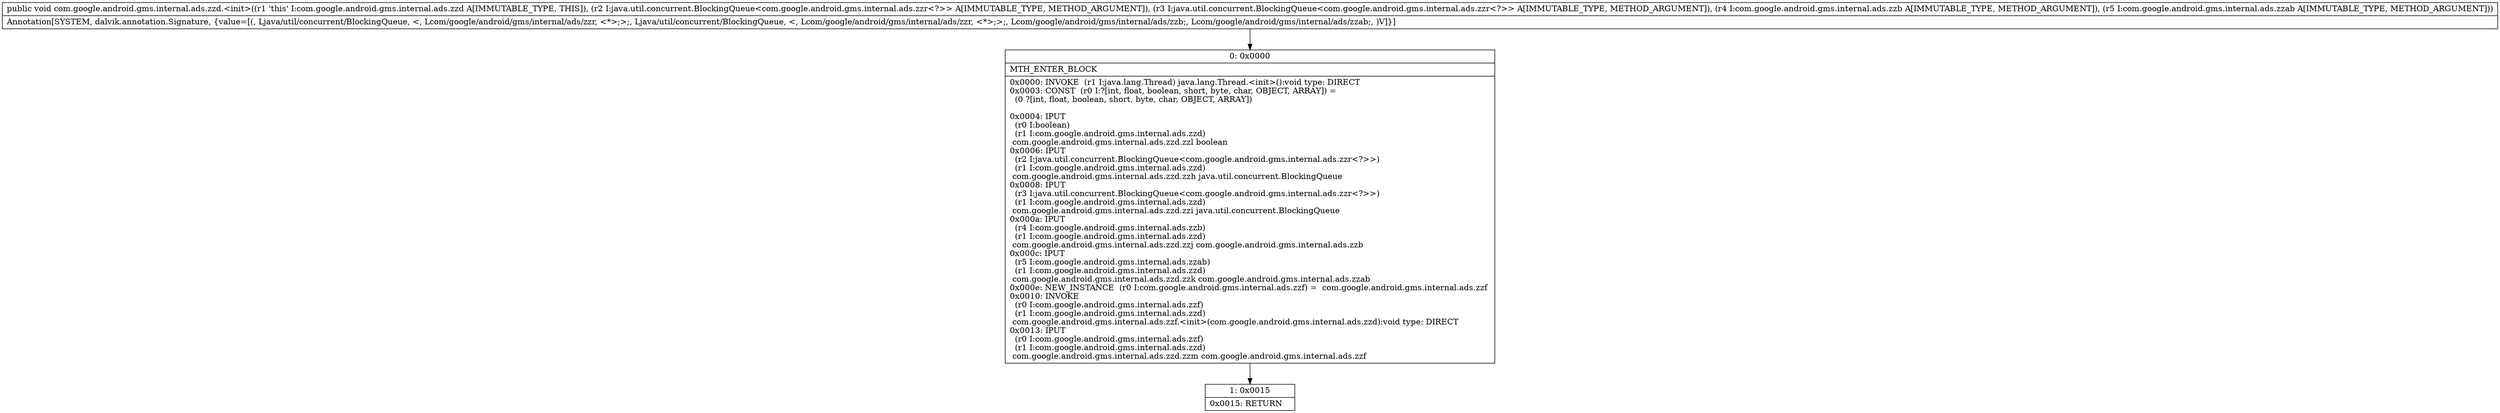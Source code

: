 digraph "CFG forcom.google.android.gms.internal.ads.zzd.\<init\>(Ljava\/util\/concurrent\/BlockingQueue;Ljava\/util\/concurrent\/BlockingQueue;Lcom\/google\/android\/gms\/internal\/ads\/zzb;Lcom\/google\/android\/gms\/internal\/ads\/zzab;)V" {
Node_0 [shape=record,label="{0\:\ 0x0000|MTH_ENTER_BLOCK\l|0x0000: INVOKE  (r1 I:java.lang.Thread) java.lang.Thread.\<init\>():void type: DIRECT \l0x0003: CONST  (r0 I:?[int, float, boolean, short, byte, char, OBJECT, ARRAY]) = \l  (0 ?[int, float, boolean, short, byte, char, OBJECT, ARRAY])\l \l0x0004: IPUT  \l  (r0 I:boolean)\l  (r1 I:com.google.android.gms.internal.ads.zzd)\l com.google.android.gms.internal.ads.zzd.zzl boolean \l0x0006: IPUT  \l  (r2 I:java.util.concurrent.BlockingQueue\<com.google.android.gms.internal.ads.zzr\<?\>\>)\l  (r1 I:com.google.android.gms.internal.ads.zzd)\l com.google.android.gms.internal.ads.zzd.zzh java.util.concurrent.BlockingQueue \l0x0008: IPUT  \l  (r3 I:java.util.concurrent.BlockingQueue\<com.google.android.gms.internal.ads.zzr\<?\>\>)\l  (r1 I:com.google.android.gms.internal.ads.zzd)\l com.google.android.gms.internal.ads.zzd.zzi java.util.concurrent.BlockingQueue \l0x000a: IPUT  \l  (r4 I:com.google.android.gms.internal.ads.zzb)\l  (r1 I:com.google.android.gms.internal.ads.zzd)\l com.google.android.gms.internal.ads.zzd.zzj com.google.android.gms.internal.ads.zzb \l0x000c: IPUT  \l  (r5 I:com.google.android.gms.internal.ads.zzab)\l  (r1 I:com.google.android.gms.internal.ads.zzd)\l com.google.android.gms.internal.ads.zzd.zzk com.google.android.gms.internal.ads.zzab \l0x000e: NEW_INSTANCE  (r0 I:com.google.android.gms.internal.ads.zzf) =  com.google.android.gms.internal.ads.zzf \l0x0010: INVOKE  \l  (r0 I:com.google.android.gms.internal.ads.zzf)\l  (r1 I:com.google.android.gms.internal.ads.zzd)\l com.google.android.gms.internal.ads.zzf.\<init\>(com.google.android.gms.internal.ads.zzd):void type: DIRECT \l0x0013: IPUT  \l  (r0 I:com.google.android.gms.internal.ads.zzf)\l  (r1 I:com.google.android.gms.internal.ads.zzd)\l com.google.android.gms.internal.ads.zzd.zzm com.google.android.gms.internal.ads.zzf \l}"];
Node_1 [shape=record,label="{1\:\ 0x0015|0x0015: RETURN   \l}"];
MethodNode[shape=record,label="{public void com.google.android.gms.internal.ads.zzd.\<init\>((r1 'this' I:com.google.android.gms.internal.ads.zzd A[IMMUTABLE_TYPE, THIS]), (r2 I:java.util.concurrent.BlockingQueue\<com.google.android.gms.internal.ads.zzr\<?\>\> A[IMMUTABLE_TYPE, METHOD_ARGUMENT]), (r3 I:java.util.concurrent.BlockingQueue\<com.google.android.gms.internal.ads.zzr\<?\>\> A[IMMUTABLE_TYPE, METHOD_ARGUMENT]), (r4 I:com.google.android.gms.internal.ads.zzb A[IMMUTABLE_TYPE, METHOD_ARGUMENT]), (r5 I:com.google.android.gms.internal.ads.zzab A[IMMUTABLE_TYPE, METHOD_ARGUMENT]))  | Annotation[SYSTEM, dalvik.annotation.Signature, \{value=[(, Ljava\/util\/concurrent\/BlockingQueue, \<, Lcom\/google\/android\/gms\/internal\/ads\/zzr, \<*\>;\>;, Ljava\/util\/concurrent\/BlockingQueue, \<, Lcom\/google\/android\/gms\/internal\/ads\/zzr, \<*\>;\>;, Lcom\/google\/android\/gms\/internal\/ads\/zzb;, Lcom\/google\/android\/gms\/internal\/ads\/zzab;, )V]\}]\l}"];
MethodNode -> Node_0;
Node_0 -> Node_1;
}

